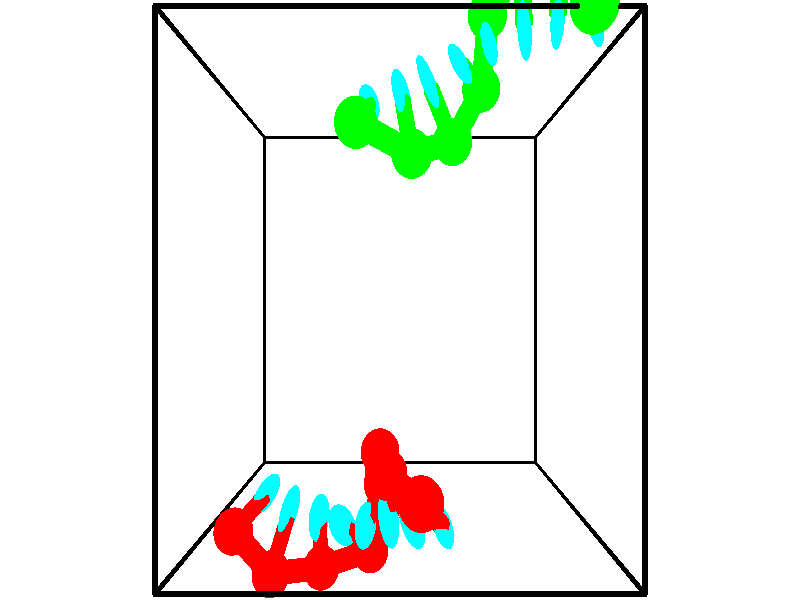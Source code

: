 // switches for output
#declare DRAW_BASES = 1; // possible values are 0, 1; only relevant for DNA ribbons
#declare DRAW_BASES_TYPE = 3; // possible values are 1, 2, 3; only relevant for DNA ribbons
#declare DRAW_FOG = 0; // set to 1 to enable fog

#include "colors.inc"

#include "transforms.inc"
background { rgb <1, 1, 1>}

#default {
   normal{
       ripples 0.25
       frequency 0.20
       turbulence 0.2
       lambda 5
   }
	finish {
		phong 0.1
		phong_size 40.
	}
}

// original window dimensions: 1024x640


// camera settings

camera {
	sky <-0, 1, 0>
	up <-0, 1, 0>
	right 1.6 * <1, 0, 0>
	location <2.5, 2.5, 11.1562>
	look_at <2.5, 2.5, 2.5>
	direction <0, 0, -8.6562>
	angle 67.0682
}


# declare cpy_camera_pos = <2.5, 2.5, 11.1562>;
# if (DRAW_FOG = 1)
fog {
	fog_type 2
	up vnormalize(cpy_camera_pos)
	color rgbt<1,1,1,0.3>
	distance 1e-5
	fog_alt 3e-3
	fog_offset 4
}
# end


// LIGHTS

# declare lum = 6;
global_settings {
	ambient_light rgb lum * <0.05, 0.05, 0.05>
	max_trace_level 15
}# declare cpy_direct_light_amount = 0.25;
light_source
{	1000 * <-1, -1, 1>,
	rgb lum * cpy_direct_light_amount
	parallel
}

light_source
{	1000 * <1, 1, -1>,
	rgb lum * cpy_direct_light_amount
	parallel
}

// strand 0

// nucleotide -1

// particle -1
sphere {
	<0.323094, -0.019620, 3.267834> 0.250000
	pigment { color rgbt <1,0,0,0> }
	no_shadow
}
cylinder {
	<0.497913, 0.127975, 2.939728>,  <0.602805, 0.216533, 2.742864>, 0.100000
	pigment { color rgbt <1,0,0,0> }
	no_shadow
}
cylinder {
	<0.497913, 0.127975, 2.939728>,  <0.323094, -0.019620, 3.267834>, 0.100000
	pigment { color rgbt <1,0,0,0> }
	no_shadow
}

// particle -1
sphere {
	<0.497913, 0.127975, 2.939728> 0.100000
	pigment { color rgbt <1,0,0,0> }
	no_shadow
}
sphere {
	0, 1
	scale<0.080000,0.200000,0.300000>
	matrix <0.897379, -0.240565, 0.369919,
		-0.060831, -0.897761, -0.436263,
		0.437048, 0.368990, -0.820265,
		0.629028, 0.238672, 2.693648>
	pigment { color rgbt <0,1,1,0> }
	no_shadow
}
cylinder {
	<0.780706, -0.537814, 3.120883>,  <0.323094, -0.019620, 3.267834>, 0.130000
	pigment { color rgbt <1,0,0,0> }
	no_shadow
}

// nucleotide -1

// particle -1
sphere {
	<0.780706, -0.537814, 3.120883> 0.250000
	pigment { color rgbt <1,0,0,0> }
	no_shadow
}
cylinder {
	<0.893353, -0.185501, 2.968613>,  <0.960940, 0.025887, 2.877251>, 0.100000
	pigment { color rgbt <1,0,0,0> }
	no_shadow
}
cylinder {
	<0.893353, -0.185501, 2.968613>,  <0.780706, -0.537814, 3.120883>, 0.100000
	pigment { color rgbt <1,0,0,0> }
	no_shadow
}

// particle -1
sphere {
	<0.893353, -0.185501, 2.968613> 0.100000
	pigment { color rgbt <1,0,0,0> }
	no_shadow
}
sphere {
	0, 1
	scale<0.080000,0.200000,0.300000>
	matrix <0.928386, -0.149862, 0.340060,
		0.242471, -0.449179, -0.859911,
		0.281616, 0.880783, -0.380675,
		0.977837, 0.078734, 2.854410>
	pigment { color rgbt <0,1,1,0> }
	no_shadow
}
cylinder {
	<1.402391, -0.612954, 2.729509>,  <0.780706, -0.537814, 3.120883>, 0.130000
	pigment { color rgbt <1,0,0,0> }
	no_shadow
}

// nucleotide -1

// particle -1
sphere {
	<1.402391, -0.612954, 2.729509> 0.250000
	pigment { color rgbt <1,0,0,0> }
	no_shadow
}
cylinder {
	<1.404629, -0.239227, 2.872070>,  <1.405972, -0.014991, 2.957607>, 0.100000
	pigment { color rgbt <1,0,0,0> }
	no_shadow
}
cylinder {
	<1.404629, -0.239227, 2.872070>,  <1.402391, -0.612954, 2.729509>, 0.100000
	pigment { color rgbt <1,0,0,0> }
	no_shadow
}

// particle -1
sphere {
	<1.404629, -0.239227, 2.872070> 0.100000
	pigment { color rgbt <1,0,0,0> }
	no_shadow
}
sphere {
	0, 1
	scale<0.080000,0.200000,0.300000>
	matrix <0.849891, -0.192247, 0.490638,
		0.526929, 0.300158, -0.795142,
		0.005595, 0.934316, 0.356402,
		1.406307, 0.041067, 2.978991>
	pigment { color rgbt <0,1,1,0> }
	no_shadow
}
cylinder {
	<2.087487, -0.402682, 2.758529>,  <1.402391, -0.612954, 2.729509>, 0.130000
	pigment { color rgbt <1,0,0,0> }
	no_shadow
}

// nucleotide -1

// particle -1
sphere {
	<2.087487, -0.402682, 2.758529> 0.250000
	pigment { color rgbt <1,0,0,0> }
	no_shadow
}
cylinder {
	<1.890625, -0.158783, 3.007042>,  <1.772508, -0.012443, 3.156150>, 0.100000
	pigment { color rgbt <1,0,0,0> }
	no_shadow
}
cylinder {
	<1.890625, -0.158783, 3.007042>,  <2.087487, -0.402682, 2.758529>, 0.100000
	pigment { color rgbt <1,0,0,0> }
	no_shadow
}

// particle -1
sphere {
	<1.890625, -0.158783, 3.007042> 0.100000
	pigment { color rgbt <1,0,0,0> }
	no_shadow
}
sphere {
	0, 1
	scale<0.080000,0.200000,0.300000>
	matrix <0.851526, 0.188985, 0.489068,
		0.180796, 0.769735, -0.612226,
		-0.492154, 0.609748, 0.621282,
		1.742979, 0.024142, 3.193427>
	pigment { color rgbt <0,1,1,0> }
	no_shadow
}
cylinder {
	<2.245890, 0.365588, 2.750133>,  <2.087487, -0.402682, 2.758529>, 0.130000
	pigment { color rgbt <1,0,0,0> }
	no_shadow
}

// nucleotide -1

// particle -1
sphere {
	<2.245890, 0.365588, 2.750133> 0.250000
	pigment { color rgbt <1,0,0,0> }
	no_shadow
}
cylinder {
	<2.138374, 0.200806, 3.098396>,  <2.073865, 0.101936, 3.307354>, 0.100000
	pigment { color rgbt <1,0,0,0> }
	no_shadow
}
cylinder {
	<2.138374, 0.200806, 3.098396>,  <2.245890, 0.365588, 2.750133>, 0.100000
	pigment { color rgbt <1,0,0,0> }
	no_shadow
}

// particle -1
sphere {
	<2.138374, 0.200806, 3.098396> 0.100000
	pigment { color rgbt <1,0,0,0> }
	no_shadow
}
sphere {
	0, 1
	scale<0.080000,0.200000,0.300000>
	matrix <0.893212, 0.231663, 0.385364,
		-0.360452, 0.881263, 0.305696,
		-0.268788, -0.411957, 0.870658,
		2.057738, 0.077219, 3.359594>
	pigment { color rgbt <0,1,1,0> }
	no_shadow
}
cylinder {
	<2.242999, 0.862832, 3.347707>,  <2.245890, 0.365588, 2.750133>, 0.130000
	pigment { color rgbt <1,0,0,0> }
	no_shadow
}

// nucleotide -1

// particle -1
sphere {
	<2.242999, 0.862832, 3.347707> 0.250000
	pigment { color rgbt <1,0,0,0> }
	no_shadow
}
cylinder {
	<2.308411, 0.484146, 3.458694>,  <2.347657, 0.256934, 3.525287>, 0.100000
	pigment { color rgbt <1,0,0,0> }
	no_shadow
}
cylinder {
	<2.308411, 0.484146, 3.458694>,  <2.242999, 0.862832, 3.347707>, 0.100000
	pigment { color rgbt <1,0,0,0> }
	no_shadow
}

// particle -1
sphere {
	<2.308411, 0.484146, 3.458694> 0.100000
	pigment { color rgbt <1,0,0,0> }
	no_shadow
}
sphere {
	0, 1
	scale<0.080000,0.200000,0.300000>
	matrix <0.844234, 0.279807, 0.457140,
		-0.510419, 0.159493, 0.845006,
		0.163528, -0.946715, 0.277468,
		2.357469, 0.200131, 3.541935>
	pigment { color rgbt <0,1,1,0> }
	no_shadow
}
cylinder {
	<2.336816, 0.806913, 4.109449>,  <2.242999, 0.862832, 3.347707>, 0.130000
	pigment { color rgbt <1,0,0,0> }
	no_shadow
}

// nucleotide -1

// particle -1
sphere {
	<2.336816, 0.806913, 4.109449> 0.250000
	pigment { color rgbt <1,0,0,0> }
	no_shadow
}
cylinder {
	<2.517044, 0.484619, 3.955681>,  <2.625181, 0.291243, 3.863420>, 0.100000
	pigment { color rgbt <1,0,0,0> }
	no_shadow
}
cylinder {
	<2.517044, 0.484619, 3.955681>,  <2.336816, 0.806913, 4.109449>, 0.100000
	pigment { color rgbt <1,0,0,0> }
	no_shadow
}

// particle -1
sphere {
	<2.517044, 0.484619, 3.955681> 0.100000
	pigment { color rgbt <1,0,0,0> }
	no_shadow
}
sphere {
	0, 1
	scale<0.080000,0.200000,0.300000>
	matrix <0.848362, 0.252364, 0.465398,
		-0.277973, -0.535822, 0.797262,
		0.450571, -0.805734, -0.384420,
		2.652215, 0.242899, 3.840355>
	pigment { color rgbt <0,1,1,0> }
	no_shadow
}
cylinder {
	<2.729152, 0.664017, 4.631401>,  <2.336816, 0.806913, 4.109449>, 0.130000
	pigment { color rgbt <1,0,0,0> }
	no_shadow
}

// nucleotide -1

// particle -1
sphere {
	<2.729152, 0.664017, 4.631401> 0.250000
	pigment { color rgbt <1,0,0,0> }
	no_shadow
}
cylinder {
	<2.886822, 0.450775, 4.331955>,  <2.981424, 0.322830, 4.152287>, 0.100000
	pigment { color rgbt <1,0,0,0> }
	no_shadow
}
cylinder {
	<2.886822, 0.450775, 4.331955>,  <2.729152, 0.664017, 4.631401>, 0.100000
	pigment { color rgbt <1,0,0,0> }
	no_shadow
}

// particle -1
sphere {
	<2.886822, 0.450775, 4.331955> 0.100000
	pigment { color rgbt <1,0,0,0> }
	no_shadow
}
sphere {
	0, 1
	scale<0.080000,0.200000,0.300000>
	matrix <0.913930, 0.313116, 0.258243,
		0.096733, -0.785976, 0.610643,
		0.394175, -0.533105, -0.748616,
		3.005074, 0.290844, 4.107370>
	pigment { color rgbt <0,1,1,0> }
	no_shadow
}
// strand 1

// nucleotide -1

// particle -1
sphere {
	<4.523297, 5.063123, 4.885006> 0.250000
	pigment { color rgbt <0,1,0,0> }
	no_shadow
}
cylinder {
	<4.651039, 5.100327, 4.507782>,  <4.727684, 5.122649, 4.281448>, 0.100000
	pigment { color rgbt <0,1,0,0> }
	no_shadow
}
cylinder {
	<4.651039, 5.100327, 4.507782>,  <4.523297, 5.063123, 4.885006>, 0.100000
	pigment { color rgbt <0,1,0,0> }
	no_shadow
}

// particle -1
sphere {
	<4.651039, 5.100327, 4.507782> 0.100000
	pigment { color rgbt <0,1,0,0> }
	no_shadow
}
sphere {
	0, 1
	scale<0.080000,0.200000,0.300000>
	matrix <-0.906006, -0.261753, -0.332624,
		-0.277786, 0.960643, 0.000674,
		0.319356, 0.093009, -0.943059,
		4.746846, 5.128229, 4.224864>
	pigment { color rgbt <0,1,1,0> }
	no_shadow
}
cylinder {
	<4.233436, 5.666304, 4.681329>,  <4.523297, 5.063123, 4.885006>, 0.130000
	pigment { color rgbt <0,1,0,0> }
	no_shadow
}

// nucleotide -1

// particle -1
sphere {
	<4.233436, 5.666304, 4.681329> 0.250000
	pigment { color rgbt <0,1,0,0> }
	no_shadow
}
cylinder {
	<4.287998, 5.406601, 4.382034>,  <4.320736, 5.250779, 4.202457>, 0.100000
	pigment { color rgbt <0,1,0,0> }
	no_shadow
}
cylinder {
	<4.287998, 5.406601, 4.382034>,  <4.233436, 5.666304, 4.681329>, 0.100000
	pigment { color rgbt <0,1,0,0> }
	no_shadow
}

// particle -1
sphere {
	<4.287998, 5.406601, 4.382034> 0.100000
	pigment { color rgbt <0,1,0,0> }
	no_shadow
}
sphere {
	0, 1
	scale<0.080000,0.200000,0.300000>
	matrix <-0.960003, 0.099791, -0.261602,
		0.244514, 0.753994, -0.609676,
		0.136406, -0.649257, -0.748237,
		4.328920, 5.211824, 4.157563>
	pigment { color rgbt <0,1,1,0> }
	no_shadow
}
cylinder {
	<3.927830, 5.821458, 4.030203>,  <4.233436, 5.666304, 4.681329>, 0.130000
	pigment { color rgbt <0,1,0,0> }
	no_shadow
}

// nucleotide -1

// particle -1
sphere {
	<3.927830, 5.821458, 4.030203> 0.250000
	pigment { color rgbt <0,1,0,0> }
	no_shadow
}
cylinder {
	<3.943100, 5.424118, 4.073654>,  <3.952262, 5.185714, 4.099725>, 0.100000
	pigment { color rgbt <0,1,0,0> }
	no_shadow
}
cylinder {
	<3.943100, 5.424118, 4.073654>,  <3.927830, 5.821458, 4.030203>, 0.100000
	pigment { color rgbt <0,1,0,0> }
	no_shadow
}

// particle -1
sphere {
	<3.943100, 5.424118, 4.073654> 0.100000
	pigment { color rgbt <0,1,0,0> }
	no_shadow
}
sphere {
	0, 1
	scale<0.080000,0.200000,0.300000>
	matrix <-0.951129, -0.069454, -0.300881,
		0.306424, -0.091832, -0.947455,
		0.038174, -0.993349, 0.108627,
		3.954552, 5.126113, 4.106242>
	pigment { color rgbt <0,1,1,0> }
	no_shadow
}
cylinder {
	<3.621730, 5.540791, 3.415650>,  <3.927830, 5.821458, 4.030203>, 0.130000
	pigment { color rgbt <0,1,0,0> }
	no_shadow
}

// nucleotide -1

// particle -1
sphere {
	<3.621730, 5.540791, 3.415650> 0.250000
	pigment { color rgbt <0,1,0,0> }
	no_shadow
}
cylinder {
	<3.590570, 5.266495, 3.705116>,  <3.571875, 5.101917, 3.878796>, 0.100000
	pigment { color rgbt <0,1,0,0> }
	no_shadow
}
cylinder {
	<3.590570, 5.266495, 3.705116>,  <3.621730, 5.540791, 3.415650>, 0.100000
	pigment { color rgbt <0,1,0,0> }
	no_shadow
}

// particle -1
sphere {
	<3.590570, 5.266495, 3.705116> 0.100000
	pigment { color rgbt <0,1,0,0> }
	no_shadow
}
sphere {
	0, 1
	scale<0.080000,0.200000,0.300000>
	matrix <-0.893441, -0.274069, -0.355879,
		0.442375, -0.674275, -0.591318,
		-0.077898, -0.685740, 0.723667,
		3.567201, 5.060773, 3.922216>
	pigment { color rgbt <0,1,1,0> }
	no_shadow
}
cylinder {
	<3.574224, 4.825104, 3.164463>,  <3.621730, 5.540791, 3.415650>, 0.130000
	pigment { color rgbt <0,1,0,0> }
	no_shadow
}

// nucleotide -1

// particle -1
sphere {
	<3.574224, 4.825104, 3.164463> 0.250000
	pigment { color rgbt <0,1,0,0> }
	no_shadow
}
cylinder {
	<3.383200, 4.869461, 3.513092>,  <3.268585, 4.896076, 3.722270>, 0.100000
	pigment { color rgbt <0,1,0,0> }
	no_shadow
}
cylinder {
	<3.383200, 4.869461, 3.513092>,  <3.574224, 4.825104, 3.164463>, 0.100000
	pigment { color rgbt <0,1,0,0> }
	no_shadow
}

// particle -1
sphere {
	<3.383200, 4.869461, 3.513092> 0.100000
	pigment { color rgbt <0,1,0,0> }
	no_shadow
}
sphere {
	0, 1
	scale<0.080000,0.200000,0.300000>
	matrix <-0.830013, -0.382254, -0.406152,
		0.288123, -0.917379, 0.274592,
		-0.477560, 0.110893, 0.871573,
		3.239932, 4.902729, 3.774564>
	pigment { color rgbt <0,1,1,0> }
	no_shadow
}
cylinder {
	<3.173862, 4.185127, 3.412566>,  <3.574224, 4.825104, 3.164463>, 0.130000
	pigment { color rgbt <0,1,0,0> }
	no_shadow
}

// nucleotide -1

// particle -1
sphere {
	<3.173862, 4.185127, 3.412566> 0.250000
	pigment { color rgbt <0,1,0,0> }
	no_shadow
}
cylinder {
	<2.990917, 4.500198, 3.577675>,  <2.881150, 4.689241, 3.676740>, 0.100000
	pigment { color rgbt <0,1,0,0> }
	no_shadow
}
cylinder {
	<2.990917, 4.500198, 3.577675>,  <3.173862, 4.185127, 3.412566>, 0.100000
	pigment { color rgbt <0,1,0,0> }
	no_shadow
}

// particle -1
sphere {
	<2.990917, 4.500198, 3.577675> 0.100000
	pigment { color rgbt <0,1,0,0> }
	no_shadow
}
sphere {
	0, 1
	scale<0.080000,0.200000,0.300000>
	matrix <-0.887468, -0.374665, -0.268378,
		-0.056744, -0.489068, 0.870398,
		-0.457363, 0.787679, 0.412772,
		2.853708, 4.736502, 3.701506>
	pigment { color rgbt <0,1,1,0> }
	no_shadow
}
cylinder {
	<2.643574, 3.976514, 3.844586>,  <3.173862, 4.185127, 3.412566>, 0.130000
	pigment { color rgbt <0,1,0,0> }
	no_shadow
}

// nucleotide -1

// particle -1
sphere {
	<2.643574, 3.976514, 3.844586> 0.250000
	pigment { color rgbt <0,1,0,0> }
	no_shadow
}
cylinder {
	<2.572952, 4.351578, 3.724838>,  <2.530579, 4.576616, 3.652990>, 0.100000
	pigment { color rgbt <0,1,0,0> }
	no_shadow
}
cylinder {
	<2.572952, 4.351578, 3.724838>,  <2.643574, 3.976514, 3.844586>, 0.100000
	pigment { color rgbt <0,1,0,0> }
	no_shadow
}

// particle -1
sphere {
	<2.572952, 4.351578, 3.724838> 0.100000
	pigment { color rgbt <0,1,0,0> }
	no_shadow
}
sphere {
	0, 1
	scale<0.080000,0.200000,0.300000>
	matrix <-0.868034, -0.291719, -0.401768,
		-0.464053, 0.188928, 0.865425,
		-0.176555, 0.937660, -0.299369,
		2.519986, 4.632876, 3.635028>
	pigment { color rgbt <0,1,1,0> }
	no_shadow
}
cylinder {
	<1.984772, 4.218608, 4.143224>,  <2.643574, 3.976514, 3.844586>, 0.130000
	pigment { color rgbt <0,1,0,0> }
	no_shadow
}

// nucleotide -1

// particle -1
sphere {
	<1.984772, 4.218608, 4.143224> 0.250000
	pigment { color rgbt <0,1,0,0> }
	no_shadow
}
cylinder {
	<2.058327, 4.416168, 3.803284>,  <2.102460, 4.534705, 3.599319>, 0.100000
	pigment { color rgbt <0,1,0,0> }
	no_shadow
}
cylinder {
	<2.058327, 4.416168, 3.803284>,  <1.984772, 4.218608, 4.143224>, 0.100000
	pigment { color rgbt <0,1,0,0> }
	no_shadow
}

// particle -1
sphere {
	<2.058327, 4.416168, 3.803284> 0.100000
	pigment { color rgbt <0,1,0,0> }
	no_shadow
}
sphere {
	0, 1
	scale<0.080000,0.200000,0.300000>
	matrix <-0.884901, -0.293236, -0.361889,
		-0.427944, 0.818581, 0.383131,
		0.183887, 0.493901, -0.849851,
		2.113493, 4.564339, 3.548328>
	pigment { color rgbt <0,1,1,0> }
	no_shadow
}
// box output
cylinder {
	<0.000000, 0.000000, 0.000000>,  <5.000000, 0.000000, 0.000000>, 0.025000
	pigment { color rgbt <0,0,0,0> }
	no_shadow
}
cylinder {
	<0.000000, 0.000000, 0.000000>,  <0.000000, 5.000000, 0.000000>, 0.025000
	pigment { color rgbt <0,0,0,0> }
	no_shadow
}
cylinder {
	<0.000000, 0.000000, 0.000000>,  <0.000000, 0.000000, 5.000000>, 0.025000
	pigment { color rgbt <0,0,0,0> }
	no_shadow
}
cylinder {
	<5.000000, 5.000000, 5.000000>,  <0.000000, 5.000000, 5.000000>, 0.025000
	pigment { color rgbt <0,0,0,0> }
	no_shadow
}
cylinder {
	<5.000000, 5.000000, 5.000000>,  <5.000000, 0.000000, 5.000000>, 0.025000
	pigment { color rgbt <0,0,0,0> }
	no_shadow
}
cylinder {
	<5.000000, 5.000000, 5.000000>,  <5.000000, 5.000000, 0.000000>, 0.025000
	pigment { color rgbt <0,0,0,0> }
	no_shadow
}
cylinder {
	<0.000000, 0.000000, 5.000000>,  <0.000000, 5.000000, 5.000000>, 0.025000
	pigment { color rgbt <0,0,0,0> }
	no_shadow
}
cylinder {
	<0.000000, 0.000000, 5.000000>,  <5.000000, 0.000000, 5.000000>, 0.025000
	pigment { color rgbt <0,0,0,0> }
	no_shadow
}
cylinder {
	<5.000000, 5.000000, 0.000000>,  <0.000000, 5.000000, 0.000000>, 0.025000
	pigment { color rgbt <0,0,0,0> }
	no_shadow
}
cylinder {
	<5.000000, 5.000000, 0.000000>,  <5.000000, 0.000000, 0.000000>, 0.025000
	pigment { color rgbt <0,0,0,0> }
	no_shadow
}
cylinder {
	<5.000000, 0.000000, 5.000000>,  <5.000000, 0.000000, 0.000000>, 0.025000
	pigment { color rgbt <0,0,0,0> }
	no_shadow
}
cylinder {
	<0.000000, 5.000000, 0.000000>,  <0.000000, 5.000000, 5.000000>, 0.025000
	pigment { color rgbt <0,0,0,0> }
	no_shadow
}
// end of box output
